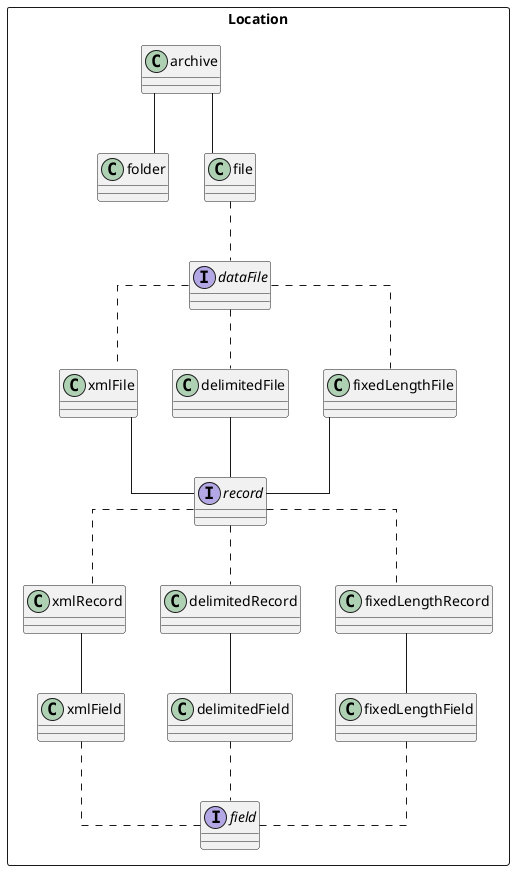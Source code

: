 @startuml
skinparam linetype polyline
skinparam linetype ortho

package "Location" <<Rectangle>> {
interface dataFile
interface record
interface field

archive -- folder
archive -- file

file .. dataFile
dataFile .. xmlFile
dataFile .. delimitedFile
dataFile .. fixedLengthFile
xmlFile -- record
record .. xmlRecord
delimitedFile -- record
record .. delimitedRecord
fixedLengthFile -- record
record .. fixedLengthRecord

xmlRecord -- xmlField
xmlField .. field 
delimitedRecord -- delimitedField
delimitedField .. field 
fixedLengthRecord -- fixedLengthField
fixedLengthField .. field 
}
@enduml